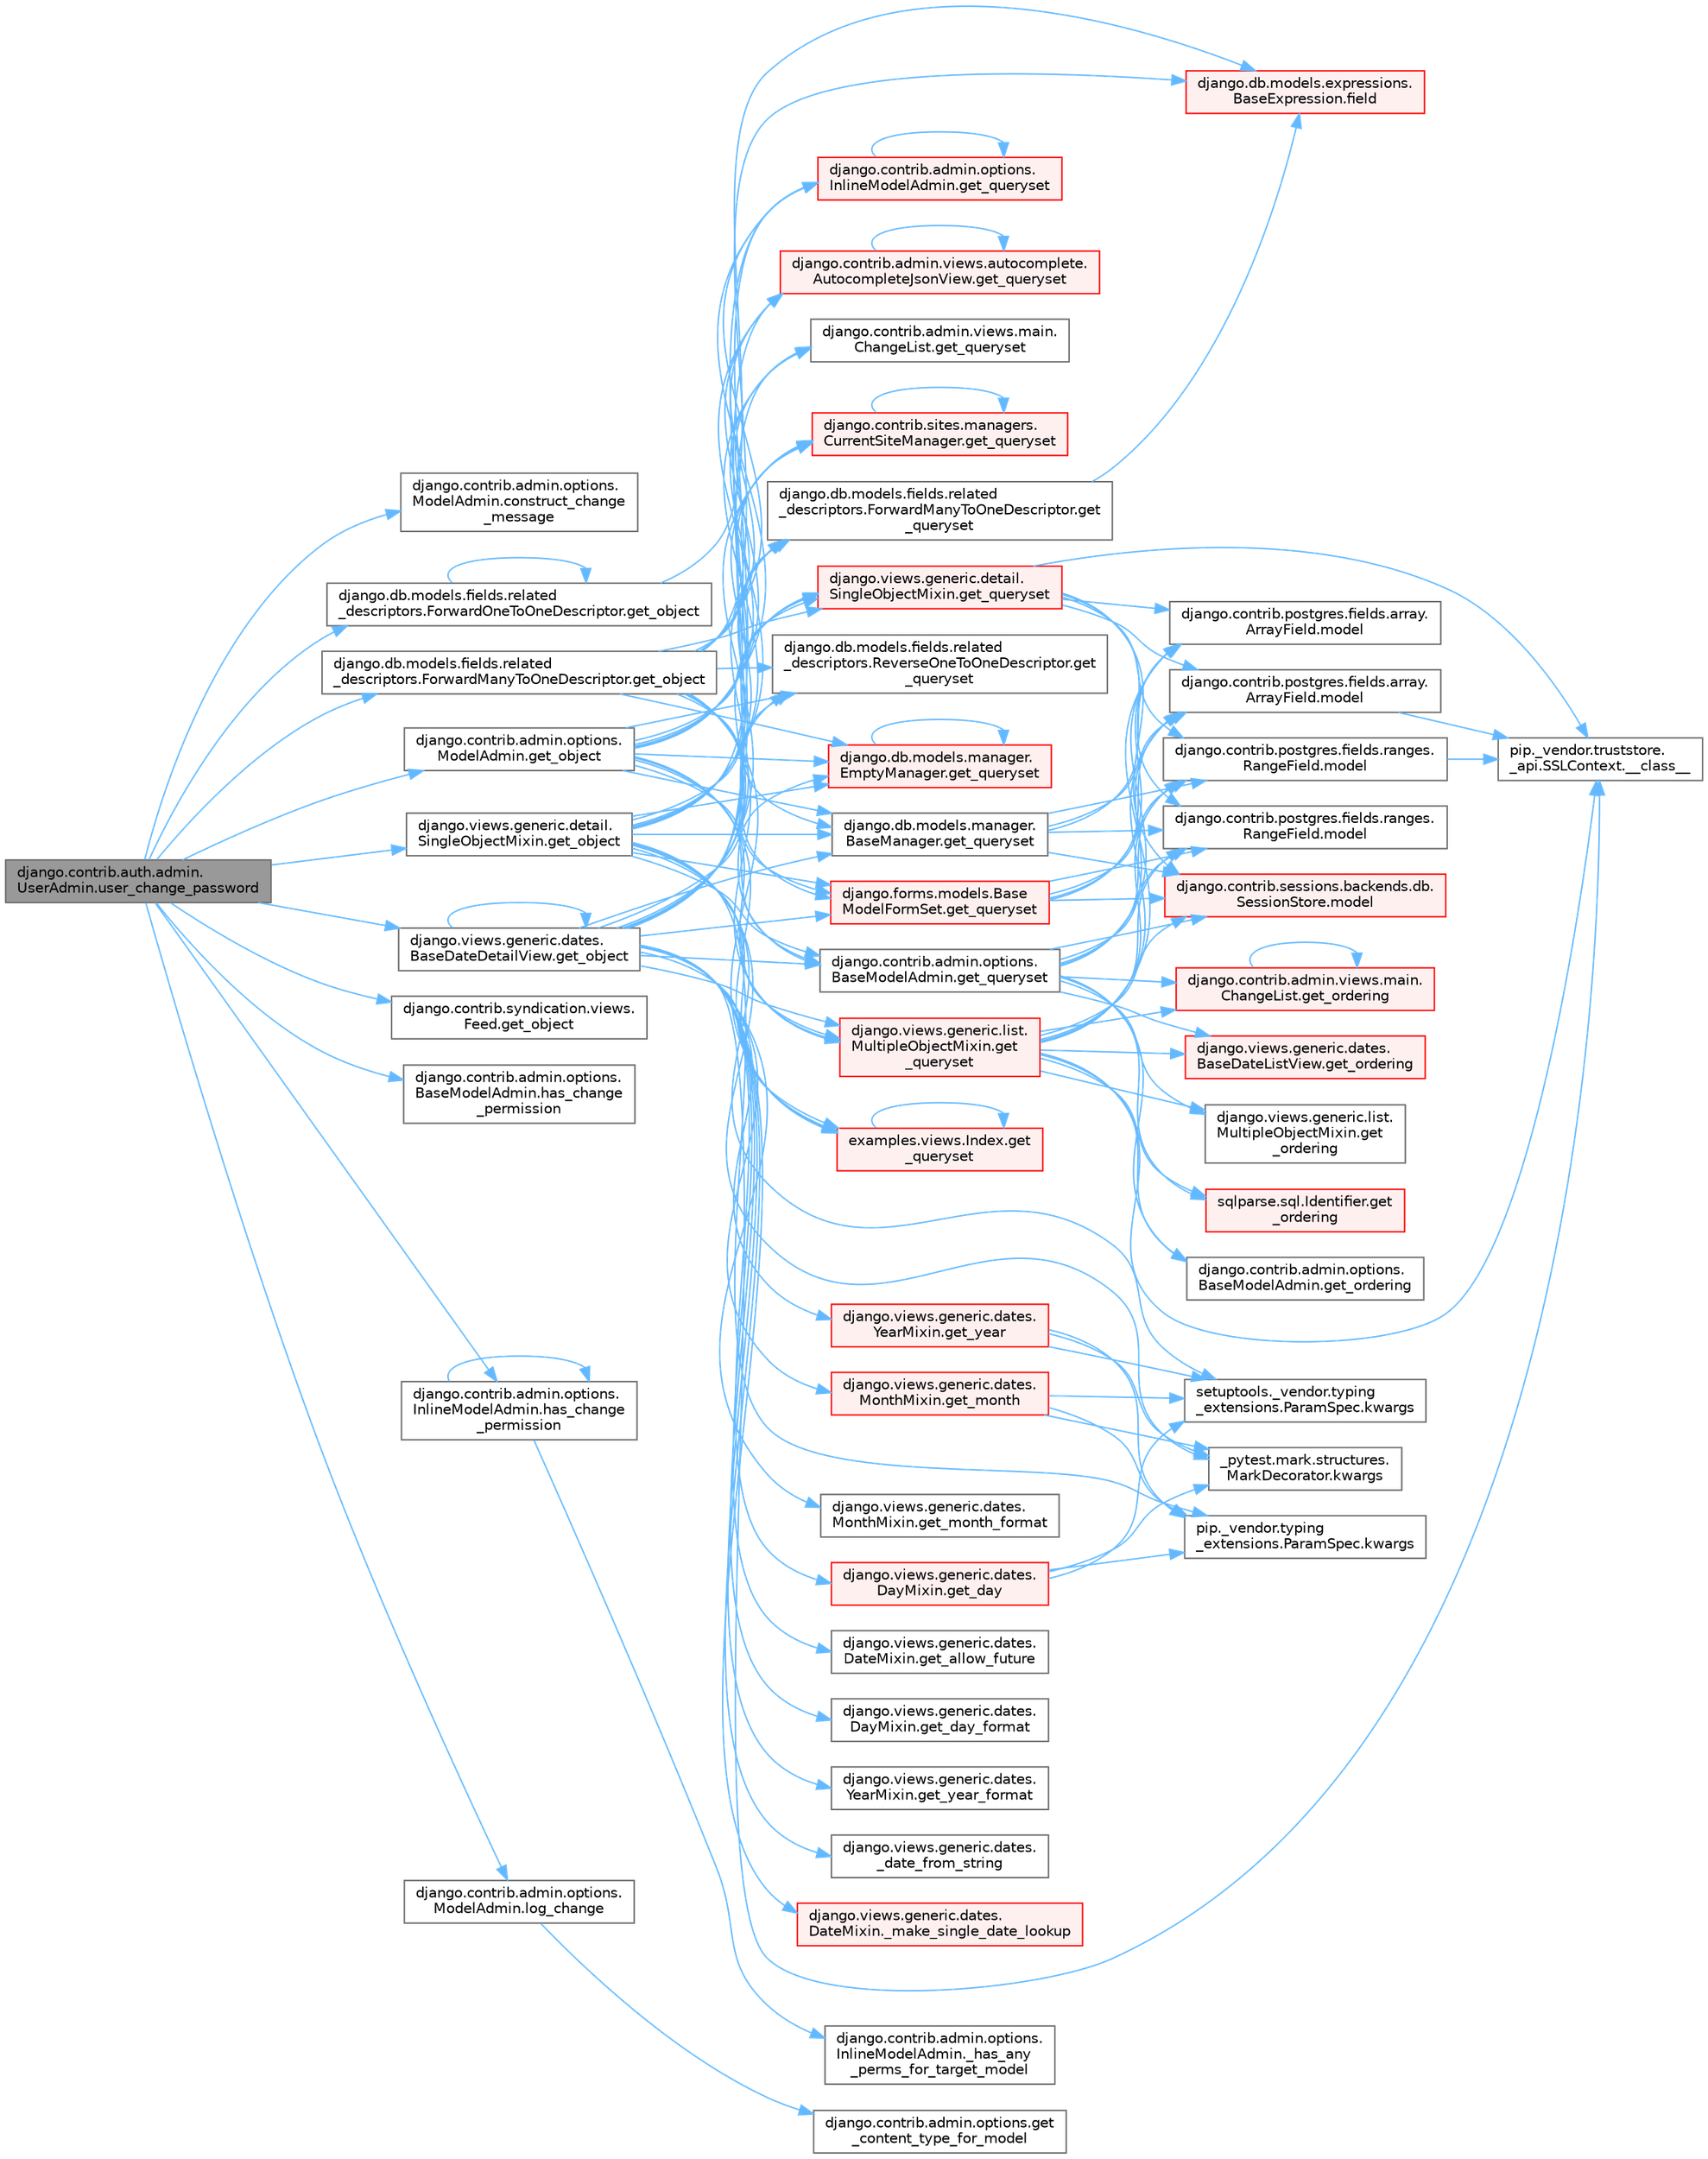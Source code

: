digraph "django.contrib.auth.admin.UserAdmin.user_change_password"
{
 // LATEX_PDF_SIZE
  bgcolor="transparent";
  edge [fontname=Helvetica,fontsize=10,labelfontname=Helvetica,labelfontsize=10];
  node [fontname=Helvetica,fontsize=10,shape=box,height=0.2,width=0.4];
  rankdir="LR";
  Node1 [id="Node000001",label="django.contrib.auth.admin.\lUserAdmin.user_change_password",height=0.2,width=0.4,color="gray40", fillcolor="grey60", style="filled", fontcolor="black",tooltip=" "];
  Node1 -> Node2 [id="edge1_Node000001_Node000002",color="steelblue1",style="solid",tooltip=" "];
  Node2 [id="Node000002",label="django.contrib.admin.options.\lModelAdmin.construct_change\l_message",height=0.2,width=0.4,color="grey40", fillcolor="white", style="filled",URL="$classdjango_1_1contrib_1_1admin_1_1options_1_1_model_admin.html#ae247fb26756f4c8ca92d3e366909bdc9",tooltip=" "];
  Node1 -> Node3 [id="edge2_Node000001_Node000003",color="steelblue1",style="solid",tooltip=" "];
  Node3 [id="Node000003",label="django.contrib.admin.options.\lModelAdmin.get_object",height=0.2,width=0.4,color="grey40", fillcolor="white", style="filled",URL="$classdjango_1_1contrib_1_1admin_1_1options_1_1_model_admin.html#ac7b9acc5607b931a130f004f73adcc6c",tooltip=" "];
  Node3 -> Node4 [id="edge3_Node000003_Node000004",color="steelblue1",style="solid",tooltip=" "];
  Node4 [id="Node000004",label="django.contrib.admin.options.\lBaseModelAdmin.get_queryset",height=0.2,width=0.4,color="grey40", fillcolor="white", style="filled",URL="$classdjango_1_1contrib_1_1admin_1_1options_1_1_base_model_admin.html#a785da85de69766ce5f736de0e4de80c5",tooltip=" "];
  Node4 -> Node5 [id="edge4_Node000004_Node000005",color="steelblue1",style="solid",tooltip=" "];
  Node5 [id="Node000005",label="django.contrib.admin.options.\lBaseModelAdmin.get_ordering",height=0.2,width=0.4,color="grey40", fillcolor="white", style="filled",URL="$classdjango_1_1contrib_1_1admin_1_1options_1_1_base_model_admin.html#a8b06248f6c601bed9bcfc951f653cb72",tooltip=" "];
  Node4 -> Node6 [id="edge5_Node000004_Node000006",color="steelblue1",style="solid",tooltip=" "];
  Node6 [id="Node000006",label="django.contrib.admin.views.main.\lChangeList.get_ordering",height=0.2,width=0.4,color="red", fillcolor="#FFF0F0", style="filled",URL="$classdjango_1_1contrib_1_1admin_1_1views_1_1main_1_1_change_list.html#a87413968b7e496bc20cdc428329a8f93",tooltip=" "];
  Node6 -> Node6 [id="edge6_Node000006_Node000006",color="steelblue1",style="solid",tooltip=" "];
  Node4 -> Node18 [id="edge7_Node000004_Node000018",color="steelblue1",style="solid",tooltip=" "];
  Node18 [id="Node000018",label="django.views.generic.dates.\lBaseDateListView.get_ordering",height=0.2,width=0.4,color="red", fillcolor="#FFF0F0", style="filled",URL="$classdjango_1_1views_1_1generic_1_1dates_1_1_base_date_list_view.html#a0ec2128f4273a0b80fa32b44d71725ea",tooltip=" "];
  Node4 -> Node20 [id="edge8_Node000004_Node000020",color="steelblue1",style="solid",tooltip=" "];
  Node20 [id="Node000020",label="django.views.generic.list.\lMultipleObjectMixin.get\l_ordering",height=0.2,width=0.4,color="grey40", fillcolor="white", style="filled",URL="$classdjango_1_1views_1_1generic_1_1list_1_1_multiple_object_mixin.html#a8ba6071eb9a7bab04795550b0a3628c6",tooltip=" "];
  Node4 -> Node21 [id="edge9_Node000004_Node000021",color="steelblue1",style="solid",tooltip=" "];
  Node21 [id="Node000021",label="sqlparse.sql.Identifier.get\l_ordering",height=0.2,width=0.4,color="red", fillcolor="#FFF0F0", style="filled",URL="$classsqlparse_1_1sql_1_1_identifier.html#a6e06ea438171fb096466ae06a2b2f69f",tooltip=" "];
  Node4 -> Node10 [id="edge10_Node000004_Node000010",color="steelblue1",style="solid",tooltip=" "];
  Node10 [id="Node000010",label="django.contrib.postgres.fields.array.\lArrayField.model",height=0.2,width=0.4,color="grey40", fillcolor="white", style="filled",URL="$classdjango_1_1contrib_1_1postgres_1_1fields_1_1array_1_1_array_field.html#a4402eef4c4784e00671c9f229481f4c1",tooltip=" "];
  Node10 -> Node11 [id="edge11_Node000010_Node000011",color="steelblue1",style="solid",tooltip=" "];
  Node11 [id="Node000011",label="pip._vendor.truststore.\l_api.SSLContext.__class__",height=0.2,width=0.4,color="grey40", fillcolor="white", style="filled",URL="$classpip_1_1__vendor_1_1truststore_1_1__api_1_1_s_s_l_context.html#a530861514f31eabaa3f513557d6e66de",tooltip=" "];
  Node4 -> Node12 [id="edge12_Node000004_Node000012",color="steelblue1",style="solid",tooltip=" "];
  Node12 [id="Node000012",label="django.contrib.postgres.fields.array.\lArrayField.model",height=0.2,width=0.4,color="grey40", fillcolor="white", style="filled",URL="$classdjango_1_1contrib_1_1postgres_1_1fields_1_1array_1_1_array_field.html#a50a2796de85f960ca282b56ef2d9446c",tooltip=" "];
  Node4 -> Node13 [id="edge13_Node000004_Node000013",color="steelblue1",style="solid",tooltip=" "];
  Node13 [id="Node000013",label="django.contrib.postgres.fields.ranges.\lRangeField.model",height=0.2,width=0.4,color="grey40", fillcolor="white", style="filled",URL="$classdjango_1_1contrib_1_1postgres_1_1fields_1_1ranges_1_1_range_field.html#aa38c2bbd1bad0c8f9b0315ee468867a2",tooltip=" "];
  Node13 -> Node11 [id="edge14_Node000013_Node000011",color="steelblue1",style="solid",tooltip=" "];
  Node4 -> Node14 [id="edge15_Node000004_Node000014",color="steelblue1",style="solid",tooltip=" "];
  Node14 [id="Node000014",label="django.contrib.postgres.fields.ranges.\lRangeField.model",height=0.2,width=0.4,color="grey40", fillcolor="white", style="filled",URL="$classdjango_1_1contrib_1_1postgres_1_1fields_1_1ranges_1_1_range_field.html#a91b36827f010affd1ff89569cf40d1af",tooltip=" "];
  Node4 -> Node15 [id="edge16_Node000004_Node000015",color="steelblue1",style="solid",tooltip=" "];
  Node15 [id="Node000015",label="django.contrib.sessions.backends.db.\lSessionStore.model",height=0.2,width=0.4,color="red", fillcolor="#FFF0F0", style="filled",URL="$classdjango_1_1contrib_1_1sessions_1_1backends_1_1db_1_1_session_store.html#af52cfb4371af389c8bd4a6780274c403",tooltip=" "];
  Node3 -> Node24 [id="edge17_Node000003_Node000024",color="steelblue1",style="solid",tooltip=" "];
  Node24 [id="Node000024",label="django.contrib.admin.options.\lInlineModelAdmin.get_queryset",height=0.2,width=0.4,color="red", fillcolor="#FFF0F0", style="filled",URL="$classdjango_1_1contrib_1_1admin_1_1options_1_1_inline_model_admin.html#a9248f5d82a336087e911b7ebc8729ffd",tooltip=" "];
  Node24 -> Node24 [id="edge18_Node000024_Node000024",color="steelblue1",style="solid",tooltip=" "];
  Node3 -> Node31 [id="edge19_Node000003_Node000031",color="steelblue1",style="solid",tooltip=" "];
  Node31 [id="Node000031",label="django.contrib.admin.views.autocomplete.\lAutocompleteJsonView.get_queryset",height=0.2,width=0.4,color="red", fillcolor="#FFF0F0", style="filled",URL="$classdjango_1_1contrib_1_1admin_1_1views_1_1autocomplete_1_1_autocomplete_json_view.html#a6eb5abbd3b2e8b252a4ce9ca2680f3d3",tooltip=" "];
  Node31 -> Node31 [id="edge20_Node000031_Node000031",color="steelblue1",style="solid",tooltip=" "];
  Node3 -> Node2829 [id="edge21_Node000003_Node002829",color="steelblue1",style="solid",tooltip=" "];
  Node2829 [id="Node002829",label="django.contrib.admin.views.main.\lChangeList.get_queryset",height=0.2,width=0.4,color="grey40", fillcolor="white", style="filled",URL="$classdjango_1_1contrib_1_1admin_1_1views_1_1main_1_1_change_list.html#a269abeb8e01762183e40a5133a41151d",tooltip=" "];
  Node3 -> Node2830 [id="edge22_Node000003_Node002830",color="steelblue1",style="solid",tooltip=" "];
  Node2830 [id="Node002830",label="django.contrib.sites.managers.\lCurrentSiteManager.get_queryset",height=0.2,width=0.4,color="red", fillcolor="#FFF0F0", style="filled",URL="$classdjango_1_1contrib_1_1sites_1_1managers_1_1_current_site_manager.html#a1889434ddf70c93854e44489319c1a1f",tooltip=" "];
  Node2830 -> Node2830 [id="edge23_Node002830_Node002830",color="steelblue1",style="solid",tooltip=" "];
  Node3 -> Node2831 [id="edge24_Node000003_Node002831",color="steelblue1",style="solid",tooltip=" "];
  Node2831 [id="Node002831",label="django.db.models.fields.related\l_descriptors.ForwardManyToOneDescriptor.get\l_queryset",height=0.2,width=0.4,color="grey40", fillcolor="white", style="filled",URL="$classdjango_1_1db_1_1models_1_1fields_1_1related__descriptors_1_1_forward_many_to_one_descriptor.html#aac7cf3069f240b0e4553d803b419cf7d",tooltip=" "];
  Node2831 -> Node39 [id="edge25_Node002831_Node000039",color="steelblue1",style="solid",tooltip=" "];
  Node39 [id="Node000039",label="django.db.models.expressions.\lBaseExpression.field",height=0.2,width=0.4,color="red", fillcolor="#FFF0F0", style="filled",URL="$classdjango_1_1db_1_1models_1_1expressions_1_1_base_expression.html#a70aeb35391ada82c2e9f02b1c3ac150c",tooltip=" "];
  Node3 -> Node2832 [id="edge26_Node000003_Node002832",color="steelblue1",style="solid",tooltip=" "];
  Node2832 [id="Node002832",label="django.db.models.fields.related\l_descriptors.ReverseOneToOneDescriptor.get\l_queryset",height=0.2,width=0.4,color="grey40", fillcolor="white", style="filled",URL="$classdjango_1_1db_1_1models_1_1fields_1_1related__descriptors_1_1_reverse_one_to_one_descriptor.html#a04bede0cb722d44ace129e00e85081a3",tooltip=" "];
  Node3 -> Node2833 [id="edge27_Node000003_Node002833",color="steelblue1",style="solid",tooltip=" "];
  Node2833 [id="Node002833",label="django.db.models.manager.\lBaseManager.get_queryset",height=0.2,width=0.4,color="grey40", fillcolor="white", style="filled",URL="$classdjango_1_1db_1_1models_1_1manager_1_1_base_manager.html#a358c9a085a30a278b31e784dac7a52ef",tooltip="PROXIES TO QUERYSET #."];
  Node2833 -> Node10 [id="edge28_Node002833_Node000010",color="steelblue1",style="solid",tooltip=" "];
  Node2833 -> Node12 [id="edge29_Node002833_Node000012",color="steelblue1",style="solid",tooltip=" "];
  Node2833 -> Node13 [id="edge30_Node002833_Node000013",color="steelblue1",style="solid",tooltip=" "];
  Node2833 -> Node14 [id="edge31_Node002833_Node000014",color="steelblue1",style="solid",tooltip=" "];
  Node2833 -> Node15 [id="edge32_Node002833_Node000015",color="steelblue1",style="solid",tooltip=" "];
  Node3 -> Node2834 [id="edge33_Node000003_Node002834",color="steelblue1",style="solid",tooltip=" "];
  Node2834 [id="Node002834",label="django.db.models.manager.\lEmptyManager.get_queryset",height=0.2,width=0.4,color="red", fillcolor="#FFF0F0", style="filled",URL="$classdjango_1_1db_1_1models_1_1manager_1_1_empty_manager.html#a2a2df8fcd071f937c6ee484d4ee1d539",tooltip=" "];
  Node2834 -> Node2834 [id="edge34_Node002834_Node002834",color="steelblue1",style="solid",tooltip=" "];
  Node3 -> Node2836 [id="edge35_Node000003_Node002836",color="steelblue1",style="solid",tooltip=" "];
  Node2836 [id="Node002836",label="django.forms.models.Base\lModelFormSet.get_queryset",height=0.2,width=0.4,color="red", fillcolor="#FFF0F0", style="filled",URL="$classdjango_1_1forms_1_1models_1_1_base_model_form_set.html#adbf92e8bd967e15a87f0fa40d2826143",tooltip=" "];
  Node2836 -> Node10 [id="edge36_Node002836_Node000010",color="steelblue1",style="solid",tooltip=" "];
  Node2836 -> Node12 [id="edge37_Node002836_Node000012",color="steelblue1",style="solid",tooltip=" "];
  Node2836 -> Node13 [id="edge38_Node002836_Node000013",color="steelblue1",style="solid",tooltip=" "];
  Node2836 -> Node14 [id="edge39_Node002836_Node000014",color="steelblue1",style="solid",tooltip=" "];
  Node2836 -> Node15 [id="edge40_Node002836_Node000015",color="steelblue1",style="solid",tooltip=" "];
  Node3 -> Node2837 [id="edge41_Node000003_Node002837",color="steelblue1",style="solid",tooltip=" "];
  Node2837 [id="Node002837",label="django.views.generic.detail.\lSingleObjectMixin.get_queryset",height=0.2,width=0.4,color="red", fillcolor="#FFF0F0", style="filled",URL="$classdjango_1_1views_1_1generic_1_1detail_1_1_single_object_mixin.html#a29e41db704214851315dd3e87c4d843e",tooltip=" "];
  Node2837 -> Node11 [id="edge42_Node002837_Node000011",color="steelblue1",style="solid",tooltip=" "];
  Node2837 -> Node10 [id="edge43_Node002837_Node000010",color="steelblue1",style="solid",tooltip=" "];
  Node2837 -> Node12 [id="edge44_Node002837_Node000012",color="steelblue1",style="solid",tooltip=" "];
  Node2837 -> Node13 [id="edge45_Node002837_Node000013",color="steelblue1",style="solid",tooltip=" "];
  Node2837 -> Node14 [id="edge46_Node002837_Node000014",color="steelblue1",style="solid",tooltip=" "];
  Node2837 -> Node15 [id="edge47_Node002837_Node000015",color="steelblue1",style="solid",tooltip=" "];
  Node3 -> Node2838 [id="edge48_Node000003_Node002838",color="steelblue1",style="solid",tooltip=" "];
  Node2838 [id="Node002838",label="django.views.generic.list.\lMultipleObjectMixin.get\l_queryset",height=0.2,width=0.4,color="red", fillcolor="#FFF0F0", style="filled",URL="$classdjango_1_1views_1_1generic_1_1list_1_1_multiple_object_mixin.html#a7ceb7f310a7a0d7fedfb90f1f2b5c226",tooltip=" "];
  Node2838 -> Node11 [id="edge49_Node002838_Node000011",color="steelblue1",style="solid",tooltip=" "];
  Node2838 -> Node5 [id="edge50_Node002838_Node000005",color="steelblue1",style="solid",tooltip=" "];
  Node2838 -> Node6 [id="edge51_Node002838_Node000006",color="steelblue1",style="solid",tooltip=" "];
  Node2838 -> Node18 [id="edge52_Node002838_Node000018",color="steelblue1",style="solid",tooltip=" "];
  Node2838 -> Node20 [id="edge53_Node002838_Node000020",color="steelblue1",style="solid",tooltip=" "];
  Node2838 -> Node21 [id="edge54_Node002838_Node000021",color="steelblue1",style="solid",tooltip=" "];
  Node2838 -> Node10 [id="edge55_Node002838_Node000010",color="steelblue1",style="solid",tooltip=" "];
  Node2838 -> Node12 [id="edge56_Node002838_Node000012",color="steelblue1",style="solid",tooltip=" "];
  Node2838 -> Node13 [id="edge57_Node002838_Node000013",color="steelblue1",style="solid",tooltip=" "];
  Node2838 -> Node14 [id="edge58_Node002838_Node000014",color="steelblue1",style="solid",tooltip=" "];
  Node2838 -> Node15 [id="edge59_Node002838_Node000015",color="steelblue1",style="solid",tooltip=" "];
  Node3 -> Node2839 [id="edge60_Node000003_Node002839",color="steelblue1",style="solid",tooltip=" "];
  Node2839 [id="Node002839",label="examples.views.Index.get\l_queryset",height=0.2,width=0.4,color="red", fillcolor="#FFF0F0", style="filled",URL="$classexamples_1_1views_1_1_index.html#a288026bb9059b37dca786922296dfcd3",tooltip=" "];
  Node2839 -> Node2839 [id="edge61_Node002839_Node002839",color="steelblue1",style="solid",tooltip=" "];
  Node1 -> Node4528 [id="edge62_Node000001_Node004528",color="steelblue1",style="solid",tooltip=" "];
  Node4528 [id="Node004528",label="django.contrib.syndication.views.\lFeed.get_object",height=0.2,width=0.4,color="grey40", fillcolor="white", style="filled",URL="$classdjango_1_1contrib_1_1syndication_1_1views_1_1_feed.html#aca97bf9a86566b880b339170b2b4880c",tooltip=" "];
  Node1 -> Node4529 [id="edge63_Node000001_Node004529",color="steelblue1",style="solid",tooltip=" "];
  Node4529 [id="Node004529",label="django.db.models.fields.related\l_descriptors.ForwardManyToOneDescriptor.get_object",height=0.2,width=0.4,color="grey40", fillcolor="white", style="filled",URL="$classdjango_1_1db_1_1models_1_1fields_1_1related__descriptors_1_1_forward_many_to_one_descriptor.html#a53e30c8b305a3998dd43c1e6357e4bc4",tooltip=" "];
  Node4529 -> Node39 [id="edge64_Node004529_Node000039",color="steelblue1",style="solid",tooltip=" "];
  Node4529 -> Node4 [id="edge65_Node004529_Node000004",color="steelblue1",style="solid",tooltip=" "];
  Node4529 -> Node24 [id="edge66_Node004529_Node000024",color="steelblue1",style="solid",tooltip=" "];
  Node4529 -> Node31 [id="edge67_Node004529_Node000031",color="steelblue1",style="solid",tooltip=" "];
  Node4529 -> Node2829 [id="edge68_Node004529_Node002829",color="steelblue1",style="solid",tooltip=" "];
  Node4529 -> Node2830 [id="edge69_Node004529_Node002830",color="steelblue1",style="solid",tooltip=" "];
  Node4529 -> Node2831 [id="edge70_Node004529_Node002831",color="steelblue1",style="solid",tooltip=" "];
  Node4529 -> Node2832 [id="edge71_Node004529_Node002832",color="steelblue1",style="solid",tooltip=" "];
  Node4529 -> Node2833 [id="edge72_Node004529_Node002833",color="steelblue1",style="solid",tooltip=" "];
  Node4529 -> Node2834 [id="edge73_Node004529_Node002834",color="steelblue1",style="solid",tooltip=" "];
  Node4529 -> Node2836 [id="edge74_Node004529_Node002836",color="steelblue1",style="solid",tooltip=" "];
  Node4529 -> Node2837 [id="edge75_Node004529_Node002837",color="steelblue1",style="solid",tooltip=" "];
  Node4529 -> Node2838 [id="edge76_Node004529_Node002838",color="steelblue1",style="solid",tooltip=" "];
  Node4529 -> Node2839 [id="edge77_Node004529_Node002839",color="steelblue1",style="solid",tooltip=" "];
  Node1 -> Node4530 [id="edge78_Node000001_Node004530",color="steelblue1",style="solid",tooltip=" "];
  Node4530 [id="Node004530",label="django.db.models.fields.related\l_descriptors.ForwardOneToOneDescriptor.get_object",height=0.2,width=0.4,color="grey40", fillcolor="white", style="filled",URL="$classdjango_1_1db_1_1models_1_1fields_1_1related__descriptors_1_1_forward_one_to_one_descriptor.html#a298296431556370e9bb0b1478febfbf3",tooltip=" "];
  Node4530 -> Node39 [id="edge79_Node004530_Node000039",color="steelblue1",style="solid",tooltip=" "];
  Node4530 -> Node4530 [id="edge80_Node004530_Node004530",color="steelblue1",style="solid",tooltip=" "];
  Node1 -> Node4531 [id="edge81_Node000001_Node004531",color="steelblue1",style="solid",tooltip=" "];
  Node4531 [id="Node004531",label="django.views.generic.dates.\lBaseDateDetailView.get_object",height=0.2,width=0.4,color="grey40", fillcolor="white", style="filled",URL="$classdjango_1_1views_1_1generic_1_1dates_1_1_base_date_detail_view.html#a7c08557dbbb8af87ec6f8fab884e6f5e",tooltip=" "];
  Node4531 -> Node11 [id="edge82_Node004531_Node000011",color="steelblue1",style="solid",tooltip=" "];
  Node4531 -> Node4532 [id="edge83_Node004531_Node004532",color="steelblue1",style="solid",tooltip=" "];
  Node4532 [id="Node004532",label="django.views.generic.dates.\l_date_from_string",height=0.2,width=0.4,color="grey40", fillcolor="white", style="filled",URL="$namespacedjango_1_1views_1_1generic_1_1dates.html#a0f782cacbbe0293a4a4a092343b5ac5f",tooltip=" "];
  Node4531 -> Node4533 [id="edge84_Node004531_Node004533",color="steelblue1",style="solid",tooltip=" "];
  Node4533 [id="Node004533",label="django.views.generic.dates.\lDateMixin._make_single_date_lookup",height=0.2,width=0.4,color="red", fillcolor="#FFF0F0", style="filled",URL="$classdjango_1_1views_1_1generic_1_1dates_1_1_date_mixin.html#ac17fc80d601666765dd9751d4b5e065d",tooltip=" "];
  Node4531 -> Node4536 [id="edge85_Node004531_Node004536",color="steelblue1",style="solid",tooltip=" "];
  Node4536 [id="Node004536",label="django.views.generic.dates.\lDateMixin.get_allow_future",height=0.2,width=0.4,color="grey40", fillcolor="white", style="filled",URL="$classdjango_1_1views_1_1generic_1_1dates_1_1_date_mixin.html#a51b9feb091392d6570890a63779c1e6b",tooltip=" "];
  Node4531 -> Node4537 [id="edge86_Node004531_Node004537",color="steelblue1",style="solid",tooltip=" "];
  Node4537 [id="Node004537",label="django.views.generic.dates.\lDayMixin.get_day",height=0.2,width=0.4,color="red", fillcolor="#FFF0F0", style="filled",URL="$classdjango_1_1views_1_1generic_1_1dates_1_1_day_mixin.html#a410db285b705518118df478a63fc572a",tooltip=" "];
  Node4537 -> Node816 [id="edge87_Node004537_Node000816",color="steelblue1",style="solid",tooltip=" "];
  Node816 [id="Node000816",label="_pytest.mark.structures.\lMarkDecorator.kwargs",height=0.2,width=0.4,color="grey40", fillcolor="white", style="filled",URL="$class__pytest_1_1mark_1_1structures_1_1_mark_decorator.html#a07868e83e39f7b31121b611e3627a77c",tooltip=" "];
  Node4537 -> Node817 [id="edge88_Node004537_Node000817",color="steelblue1",style="solid",tooltip=" "];
  Node817 [id="Node000817",label="pip._vendor.typing\l_extensions.ParamSpec.kwargs",height=0.2,width=0.4,color="grey40", fillcolor="white", style="filled",URL="$classpip_1_1__vendor_1_1typing__extensions_1_1_param_spec.html#a7533d6714916929b5b3c9ba8f94f1f90",tooltip=" "];
  Node4537 -> Node818 [id="edge89_Node004537_Node000818",color="steelblue1",style="solid",tooltip=" "];
  Node818 [id="Node000818",label="setuptools._vendor.typing\l_extensions.ParamSpec.kwargs",height=0.2,width=0.4,color="grey40", fillcolor="white", style="filled",URL="$classsetuptools_1_1__vendor_1_1typing__extensions_1_1_param_spec.html#a3ffadc8575bdbfca5ad02298256b6213",tooltip=" "];
  Node4531 -> Node4538 [id="edge90_Node004531_Node004538",color="steelblue1",style="solid",tooltip=" "];
  Node4538 [id="Node004538",label="django.views.generic.dates.\lDayMixin.get_day_format",height=0.2,width=0.4,color="grey40", fillcolor="white", style="filled",URL="$classdjango_1_1views_1_1generic_1_1dates_1_1_day_mixin.html#aaf4335b347fbca8eb579d231442a64b7",tooltip=" "];
  Node4531 -> Node4539 [id="edge91_Node004531_Node004539",color="steelblue1",style="solid",tooltip=" "];
  Node4539 [id="Node004539",label="django.views.generic.dates.\lMonthMixin.get_month",height=0.2,width=0.4,color="red", fillcolor="#FFF0F0", style="filled",URL="$classdjango_1_1views_1_1generic_1_1dates_1_1_month_mixin.html#add54a3d80358c6e643ac264d97d4f2a7",tooltip=" "];
  Node4539 -> Node816 [id="edge92_Node004539_Node000816",color="steelblue1",style="solid",tooltip=" "];
  Node4539 -> Node817 [id="edge93_Node004539_Node000817",color="steelblue1",style="solid",tooltip=" "];
  Node4539 -> Node818 [id="edge94_Node004539_Node000818",color="steelblue1",style="solid",tooltip=" "];
  Node4531 -> Node4540 [id="edge95_Node004531_Node004540",color="steelblue1",style="solid",tooltip=" "];
  Node4540 [id="Node004540",label="django.views.generic.dates.\lMonthMixin.get_month_format",height=0.2,width=0.4,color="grey40", fillcolor="white", style="filled",URL="$classdjango_1_1views_1_1generic_1_1dates_1_1_month_mixin.html#ae027130c2f4572bc54d023862743548e",tooltip=" "];
  Node4531 -> Node4531 [id="edge96_Node004531_Node004531",color="steelblue1",style="solid",tooltip=" "];
  Node4531 -> Node4 [id="edge97_Node004531_Node000004",color="steelblue1",style="solid",tooltip=" "];
  Node4531 -> Node24 [id="edge98_Node004531_Node000024",color="steelblue1",style="solid",tooltip=" "];
  Node4531 -> Node31 [id="edge99_Node004531_Node000031",color="steelblue1",style="solid",tooltip=" "];
  Node4531 -> Node2829 [id="edge100_Node004531_Node002829",color="steelblue1",style="solid",tooltip=" "];
  Node4531 -> Node2830 [id="edge101_Node004531_Node002830",color="steelblue1",style="solid",tooltip=" "];
  Node4531 -> Node2831 [id="edge102_Node004531_Node002831",color="steelblue1",style="solid",tooltip=" "];
  Node4531 -> Node2832 [id="edge103_Node004531_Node002832",color="steelblue1",style="solid",tooltip=" "];
  Node4531 -> Node2833 [id="edge104_Node004531_Node002833",color="steelblue1",style="solid",tooltip=" "];
  Node4531 -> Node2834 [id="edge105_Node004531_Node002834",color="steelblue1",style="solid",tooltip=" "];
  Node4531 -> Node2836 [id="edge106_Node004531_Node002836",color="steelblue1",style="solid",tooltip=" "];
  Node4531 -> Node2837 [id="edge107_Node004531_Node002837",color="steelblue1",style="solid",tooltip=" "];
  Node4531 -> Node2838 [id="edge108_Node004531_Node002838",color="steelblue1",style="solid",tooltip=" "];
  Node4531 -> Node2839 [id="edge109_Node004531_Node002839",color="steelblue1",style="solid",tooltip=" "];
  Node4531 -> Node4541 [id="edge110_Node004531_Node004541",color="steelblue1",style="solid",tooltip=" "];
  Node4541 [id="Node004541",label="django.views.generic.dates.\lYearMixin.get_year",height=0.2,width=0.4,color="red", fillcolor="#FFF0F0", style="filled",URL="$classdjango_1_1views_1_1generic_1_1dates_1_1_year_mixin.html#a6e2e940e9853d71a94d5a41b71262ca3",tooltip=" "];
  Node4541 -> Node816 [id="edge111_Node004541_Node000816",color="steelblue1",style="solid",tooltip=" "];
  Node4541 -> Node817 [id="edge112_Node004541_Node000817",color="steelblue1",style="solid",tooltip=" "];
  Node4541 -> Node818 [id="edge113_Node004541_Node000818",color="steelblue1",style="solid",tooltip=" "];
  Node4531 -> Node4542 [id="edge114_Node004531_Node004542",color="steelblue1",style="solid",tooltip=" "];
  Node4542 [id="Node004542",label="django.views.generic.dates.\lYearMixin.get_year_format",height=0.2,width=0.4,color="grey40", fillcolor="white", style="filled",URL="$classdjango_1_1views_1_1generic_1_1dates_1_1_year_mixin.html#a20170452710ca941db36bdc90b490e50",tooltip=" "];
  Node1 -> Node4543 [id="edge115_Node000001_Node004543",color="steelblue1",style="solid",tooltip=" "];
  Node4543 [id="Node004543",label="django.views.generic.detail.\lSingleObjectMixin.get_object",height=0.2,width=0.4,color="grey40", fillcolor="white", style="filled",URL="$classdjango_1_1views_1_1generic_1_1detail_1_1_single_object_mixin.html#ab853f97e997d069a858d4bb5e93092ad",tooltip=" "];
  Node4543 -> Node4 [id="edge116_Node004543_Node000004",color="steelblue1",style="solid",tooltip=" "];
  Node4543 -> Node24 [id="edge117_Node004543_Node000024",color="steelblue1",style="solid",tooltip=" "];
  Node4543 -> Node31 [id="edge118_Node004543_Node000031",color="steelblue1",style="solid",tooltip=" "];
  Node4543 -> Node2829 [id="edge119_Node004543_Node002829",color="steelblue1",style="solid",tooltip=" "];
  Node4543 -> Node2830 [id="edge120_Node004543_Node002830",color="steelblue1",style="solid",tooltip=" "];
  Node4543 -> Node2831 [id="edge121_Node004543_Node002831",color="steelblue1",style="solid",tooltip=" "];
  Node4543 -> Node2832 [id="edge122_Node004543_Node002832",color="steelblue1",style="solid",tooltip=" "];
  Node4543 -> Node2833 [id="edge123_Node004543_Node002833",color="steelblue1",style="solid",tooltip=" "];
  Node4543 -> Node2834 [id="edge124_Node004543_Node002834",color="steelblue1",style="solid",tooltip=" "];
  Node4543 -> Node2836 [id="edge125_Node004543_Node002836",color="steelblue1",style="solid",tooltip=" "];
  Node4543 -> Node2837 [id="edge126_Node004543_Node002837",color="steelblue1",style="solid",tooltip=" "];
  Node4543 -> Node2838 [id="edge127_Node004543_Node002838",color="steelblue1",style="solid",tooltip=" "];
  Node4543 -> Node2839 [id="edge128_Node004543_Node002839",color="steelblue1",style="solid",tooltip=" "];
  Node4543 -> Node816 [id="edge129_Node004543_Node000816",color="steelblue1",style="solid",tooltip=" "];
  Node4543 -> Node817 [id="edge130_Node004543_Node000817",color="steelblue1",style="solid",tooltip=" "];
  Node4543 -> Node818 [id="edge131_Node004543_Node000818",color="steelblue1",style="solid",tooltip=" "];
  Node1 -> Node26 [id="edge132_Node000001_Node000026",color="steelblue1",style="solid",tooltip=" "];
  Node26 [id="Node000026",label="django.contrib.admin.options.\lBaseModelAdmin.has_change\l_permission",height=0.2,width=0.4,color="grey40", fillcolor="white", style="filled",URL="$classdjango_1_1contrib_1_1admin_1_1options_1_1_base_model_admin.html#a628f15a856920f62510c31333354c088",tooltip=" "];
  Node1 -> Node27 [id="edge133_Node000001_Node000027",color="steelblue1",style="solid",tooltip=" "];
  Node27 [id="Node000027",label="django.contrib.admin.options.\lInlineModelAdmin.has_change\l_permission",height=0.2,width=0.4,color="grey40", fillcolor="white", style="filled",URL="$classdjango_1_1contrib_1_1admin_1_1options_1_1_inline_model_admin.html#afb466f69fba775be6bd44db65c2955ce",tooltip=" "];
  Node27 -> Node28 [id="edge134_Node000027_Node000028",color="steelblue1",style="solid",tooltip=" "];
  Node28 [id="Node000028",label="django.contrib.admin.options.\lInlineModelAdmin._has_any\l_perms_for_target_model",height=0.2,width=0.4,color="grey40", fillcolor="white", style="filled",URL="$classdjango_1_1contrib_1_1admin_1_1options_1_1_inline_model_admin.html#a29c3e8ea570405ec131fad8a0b8cbf4b",tooltip=" "];
  Node27 -> Node27 [id="edge135_Node000027_Node000027",color="steelblue1",style="solid",tooltip=" "];
  Node1 -> Node4544 [id="edge136_Node000001_Node004544",color="steelblue1",style="solid",tooltip=" "];
  Node4544 [id="Node004544",label="django.contrib.admin.options.\lModelAdmin.log_change",height=0.2,width=0.4,color="grey40", fillcolor="white", style="filled",URL="$classdjango_1_1contrib_1_1admin_1_1options_1_1_model_admin.html#a1bd311c6691b2f752bd3433169a49583",tooltip=" "];
  Node4544 -> Node4545 [id="edge137_Node004544_Node004545",color="steelblue1",style="solid",tooltip=" "];
  Node4545 [id="Node004545",label="django.contrib.admin.options.get\l_content_type_for_model",height=0.2,width=0.4,color="grey40", fillcolor="white", style="filled",URL="$namespacedjango_1_1contrib_1_1admin_1_1options.html#a9648ba0ac75c2c3e742e3d7fbe1e3153",tooltip=" "];
}
